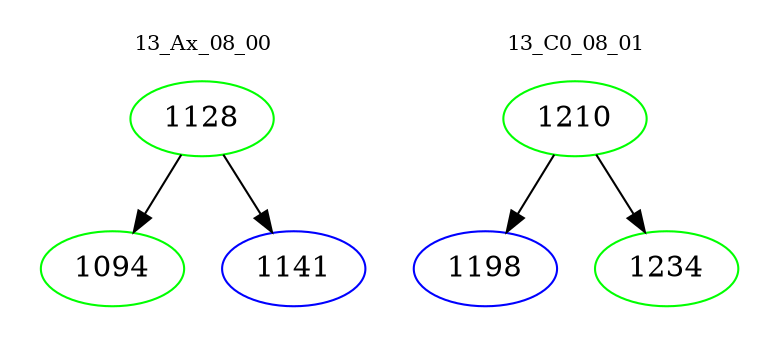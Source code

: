 digraph{
subgraph cluster_0 {
color = white
label = "13_Ax_08_00";
fontsize=10;
T0_1128 [label="1128", color="green"]
T0_1128 -> T0_1094 [color="black"]
T0_1094 [label="1094", color="green"]
T0_1128 -> T0_1141 [color="black"]
T0_1141 [label="1141", color="blue"]
}
subgraph cluster_1 {
color = white
label = "13_C0_08_01";
fontsize=10;
T1_1210 [label="1210", color="green"]
T1_1210 -> T1_1198 [color="black"]
T1_1198 [label="1198", color="blue"]
T1_1210 -> T1_1234 [color="black"]
T1_1234 [label="1234", color="green"]
}
}
